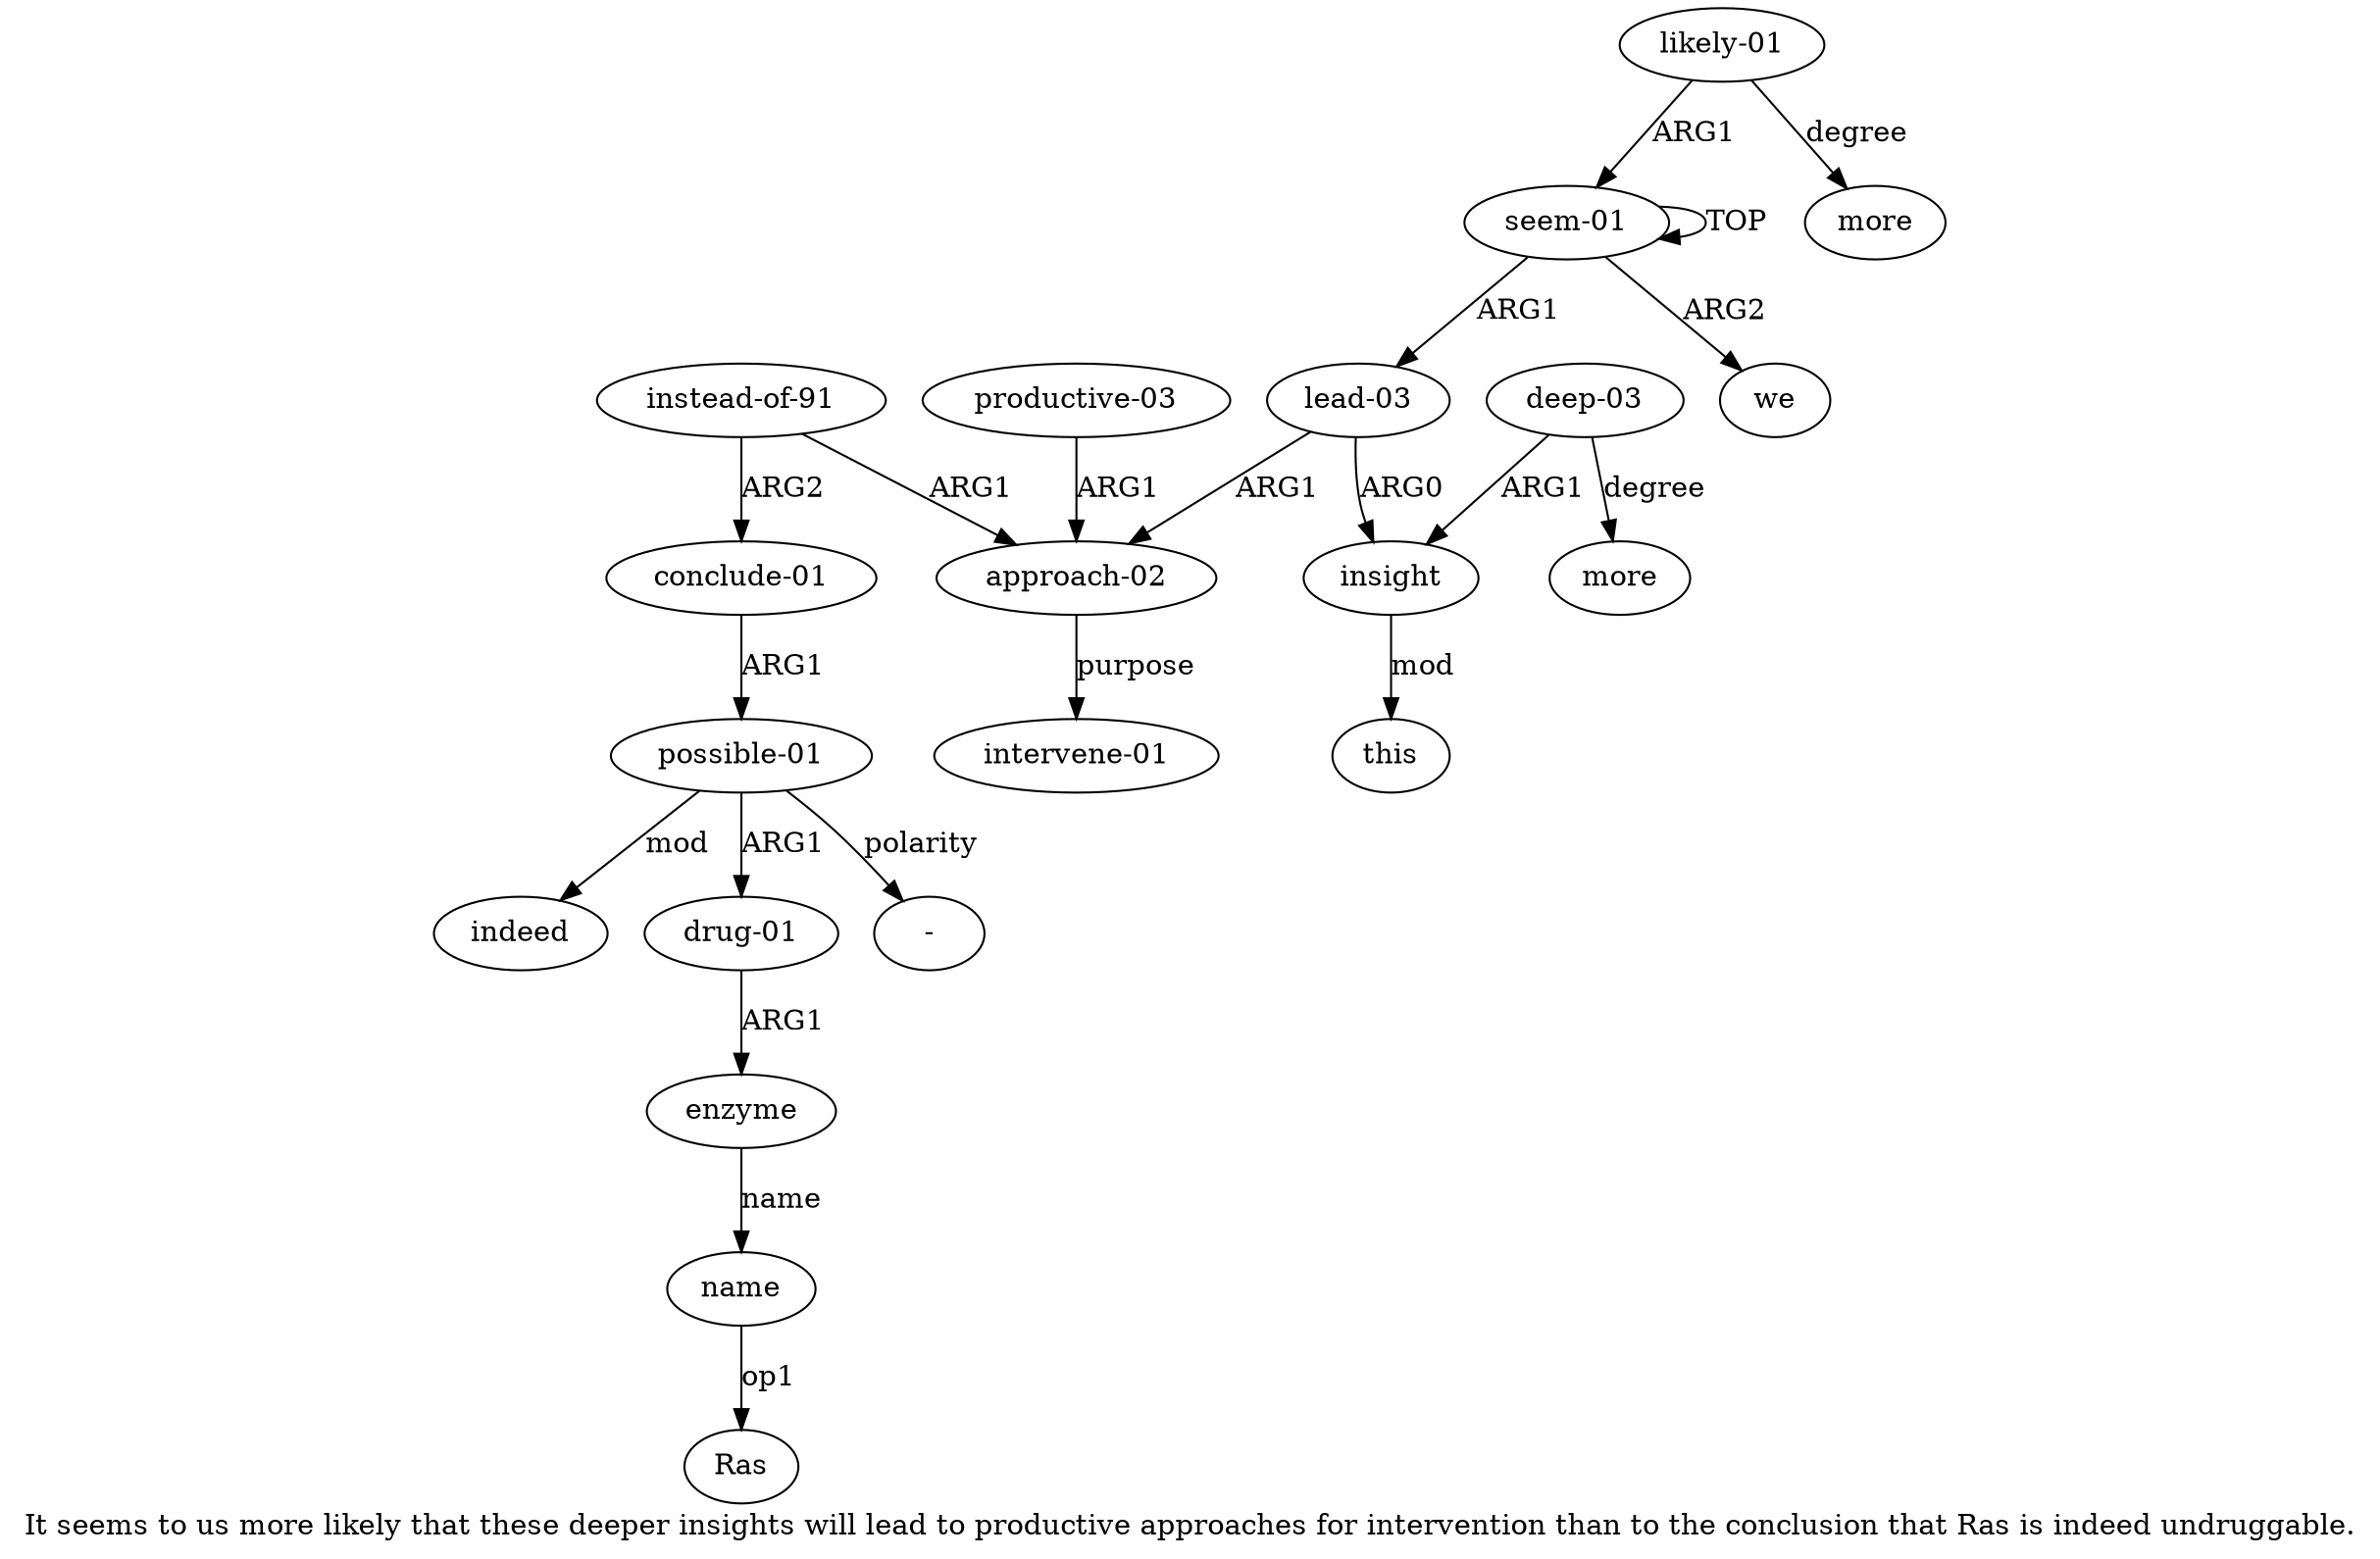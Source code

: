 digraph  {
	graph [label="It seems to us more likely that these deeper insights will lead to productive approaches for intervention than to the conclusion \
that Ras is indeed undruggable."];
	node [label="\N"];
	a15	 [color=black,
		gold_ind=15,
		gold_label=indeed,
		label=indeed,
		test_ind=15,
		test_label=indeed];
	a14	 [color=black,
		gold_ind=14,
		gold_label=name,
		label=name,
		test_ind=14,
		test_label=name];
	"a14 Ras"	 [color=black,
		gold_ind=-1,
		gold_label=Ras,
		label=Ras,
		test_ind=-1,
		test_label=Ras];
	a14 -> "a14 Ras" [key=0,
	color=black,
	gold_label=op1,
	label=op1,
	test_label=op1];
a17 [color=black,
	gold_ind=17,
	gold_label="likely-01",
	label="likely-01",
	test_ind=17,
	test_label="likely-01"];
a18 [color=black,
	gold_ind=18,
	gold_label=more,
	label=more,
	test_ind=18,
	test_label=more];
a17 -> a18 [key=0,
color=black,
gold_label=degree,
label=degree,
test_label=degree];
a0 [color=black,
gold_ind=0,
gold_label="seem-01",
label="seem-01",
test_ind=0,
test_label="seem-01"];
a17 -> a0 [key=0,
color=black,
gold_label=ARG1,
label=ARG1,
test_label=ARG1];
a16 [color=black,
gold_ind=16,
gold_label=we,
label=we,
test_ind=16,
test_label=we];
a11 [color=black,
gold_ind=11,
gold_label="possible-01",
label="possible-01",
test_ind=11,
test_label="possible-01"];
a11 -> a15 [key=0,
color=black,
gold_label=mod,
label=mod,
test_label=mod];
a12 [color=black,
gold_ind=12,
gold_label="drug-01",
label="drug-01",
test_ind=12,
test_label="drug-01"];
a11 -> a12 [key=0,
color=black,
gold_label=ARG1,
label=ARG1,
test_label=ARG1];
"a11 -" [color=black,
gold_ind=-1,
gold_label="-",
label="-",
test_ind=-1,
test_label="-"];
a11 -> "a11 -" [key=0,
color=black,
gold_label=polarity,
label=polarity,
test_label=polarity];
a10 [color=black,
gold_ind=10,
gold_label="conclude-01",
label="conclude-01",
test_ind=10,
test_label="conclude-01"];
a10 -> a11 [key=0,
color=black,
gold_label=ARG1,
label=ARG1,
test_label=ARG1];
a13 [color=black,
gold_ind=13,
gold_label=enzyme,
label=enzyme,
test_ind=13,
test_label=enzyme];
a13 -> a14 [key=0,
color=black,
gold_label=name,
label=name,
test_label=name];
a12 -> a13 [key=0,
color=black,
gold_label=ARG1,
label=ARG1,
test_label=ARG1];
a1 [color=black,
gold_ind=1,
gold_label="lead-03",
label="lead-03",
test_ind=1,
test_label="lead-03"];
a2 [color=black,
gold_ind=2,
gold_label=insight,
label=insight,
test_ind=2,
test_label=insight];
a1 -> a2 [key=0,
color=black,
gold_label=ARG0,
label=ARG0,
test_label=ARG0];
a6 [color=black,
gold_ind=6,
gold_label="approach-02",
label="approach-02",
test_ind=6,
test_label="approach-02"];
a1 -> a6 [key=0,
color=black,
gold_label=ARG1,
label=ARG1,
test_label=ARG1];
a0 -> a16 [key=0,
color=black,
gold_label=ARG2,
label=ARG2,
test_label=ARG2];
a0 -> a1 [key=0,
color=black,
gold_label=ARG1,
label=ARG1,
test_label=ARG1];
a0 -> a0 [key=0,
color=black,
gold_label=TOP,
label=TOP,
test_label=TOP];
a3 [color=black,
gold_ind=3,
gold_label="deep-03",
label="deep-03",
test_ind=3,
test_label="deep-03"];
a3 -> a2 [key=0,
color=black,
gold_label=ARG1,
label=ARG1,
test_label=ARG1];
a4 [color=black,
gold_ind=4,
gold_label=more,
label=more,
test_ind=4,
test_label=more];
a3 -> a4 [key=0,
color=black,
gold_label=degree,
label=degree,
test_label=degree];
a5 [color=black,
gold_ind=5,
gold_label=this,
label=this,
test_ind=5,
test_label=this];
a2 -> a5 [key=0,
color=black,
gold_label=mod,
label=mod,
test_label=mod];
a7 [color=black,
gold_ind=7,
gold_label="productive-03",
label="productive-03",
test_ind=7,
test_label="productive-03"];
a7 -> a6 [key=0,
color=black,
gold_label=ARG1,
label=ARG1,
test_label=ARG1];
a8 [color=black,
gold_ind=8,
gold_label="intervene-01",
label="intervene-01",
test_ind=8,
test_label="intervene-01"];
a6 -> a8 [key=0,
color=black,
gold_label=purpose,
label=purpose,
test_label=purpose];
a9 [color=black,
gold_ind=9,
gold_label="instead-of-91",
label="instead-of-91",
test_ind=9,
test_label="instead-of-91"];
a9 -> a10 [key=0,
color=black,
gold_label=ARG2,
label=ARG2,
test_label=ARG2];
a9 -> a6 [key=0,
color=black,
gold_label=ARG1,
label=ARG1,
test_label=ARG1];
}
